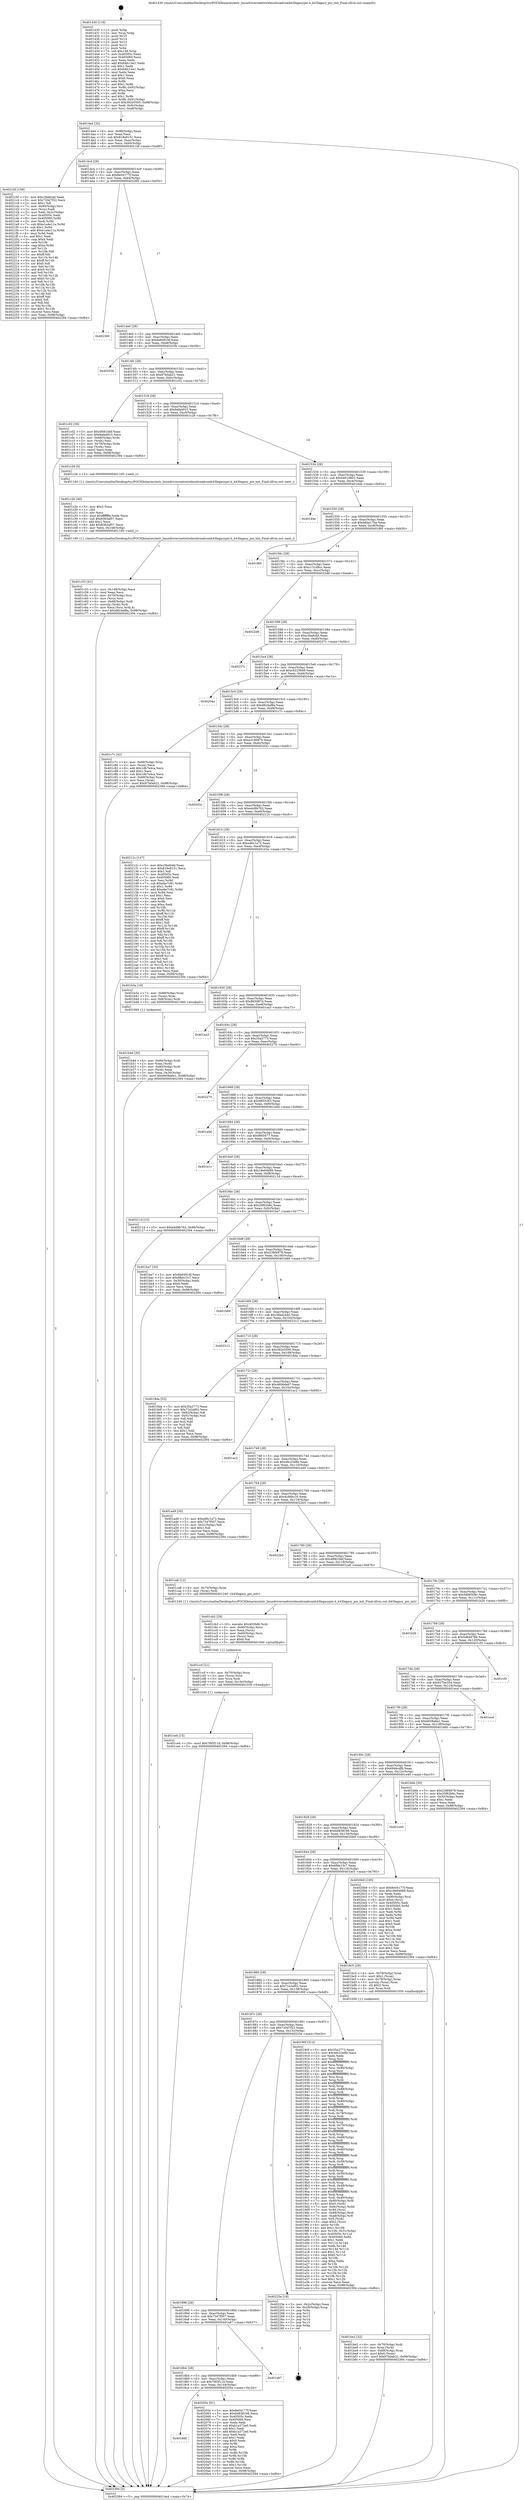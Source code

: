 digraph "0x401430" {
  label = "0x401430 (/mnt/c/Users/mathe/Desktop/tcc/POCII/binaries/extr_linuxdriversnetwirelessbroadcomb43legacypio.h_b43legacy_pio_init_Final-ollvm.out::main(0))"
  labelloc = "t"
  node[shape=record]

  Entry [label="",width=0.3,height=0.3,shape=circle,fillcolor=black,style=filled]
  "0x4014a4" [label="{
     0x4014a4 [32]\l
     | [instrs]\l
     &nbsp;&nbsp;0x4014a4 \<+6\>: mov -0x98(%rbp),%eax\l
     &nbsp;&nbsp;0x4014aa \<+2\>: mov %eax,%ecx\l
     &nbsp;&nbsp;0x4014ac \<+6\>: sub $0x818e9151,%ecx\l
     &nbsp;&nbsp;0x4014b2 \<+6\>: mov %eax,-0xac(%rbp)\l
     &nbsp;&nbsp;0x4014b8 \<+6\>: mov %ecx,-0xb0(%rbp)\l
     &nbsp;&nbsp;0x4014be \<+6\>: je 00000000004021bf \<main+0xd8f\>\l
  }"]
  "0x4021bf" [label="{
     0x4021bf [159]\l
     | [instrs]\l
     &nbsp;&nbsp;0x4021bf \<+5\>: mov $0xc3befcdd,%eax\l
     &nbsp;&nbsp;0x4021c4 \<+5\>: mov $0x720d7f22,%ecx\l
     &nbsp;&nbsp;0x4021c9 \<+2\>: mov $0x1,%dl\l
     &nbsp;&nbsp;0x4021cb \<+7\>: mov -0x90(%rbp),%rsi\l
     &nbsp;&nbsp;0x4021d2 \<+2\>: mov (%rsi),%edi\l
     &nbsp;&nbsp;0x4021d4 \<+3\>: mov %edi,-0x2c(%rbp)\l
     &nbsp;&nbsp;0x4021d7 \<+7\>: mov 0x40505c,%edi\l
     &nbsp;&nbsp;0x4021de \<+8\>: mov 0x405060,%r8d\l
     &nbsp;&nbsp;0x4021e6 \<+3\>: mov %edi,%r9d\l
     &nbsp;&nbsp;0x4021e9 \<+7\>: sub $0xe1a4e11a,%r9d\l
     &nbsp;&nbsp;0x4021f0 \<+4\>: sub $0x1,%r9d\l
     &nbsp;&nbsp;0x4021f4 \<+7\>: add $0xe1a4e11a,%r9d\l
     &nbsp;&nbsp;0x4021fb \<+4\>: imul %r9d,%edi\l
     &nbsp;&nbsp;0x4021ff \<+3\>: and $0x1,%edi\l
     &nbsp;&nbsp;0x402202 \<+3\>: cmp $0x0,%edi\l
     &nbsp;&nbsp;0x402205 \<+4\>: sete %r10b\l
     &nbsp;&nbsp;0x402209 \<+4\>: cmp $0xa,%r8d\l
     &nbsp;&nbsp;0x40220d \<+4\>: setl %r11b\l
     &nbsp;&nbsp;0x402211 \<+3\>: mov %r10b,%bl\l
     &nbsp;&nbsp;0x402214 \<+3\>: xor $0xff,%bl\l
     &nbsp;&nbsp;0x402217 \<+3\>: mov %r11b,%r14b\l
     &nbsp;&nbsp;0x40221a \<+4\>: xor $0xff,%r14b\l
     &nbsp;&nbsp;0x40221e \<+3\>: xor $0x0,%dl\l
     &nbsp;&nbsp;0x402221 \<+3\>: mov %bl,%r15b\l
     &nbsp;&nbsp;0x402224 \<+4\>: and $0x0,%r15b\l
     &nbsp;&nbsp;0x402228 \<+3\>: and %dl,%r10b\l
     &nbsp;&nbsp;0x40222b \<+3\>: mov %r14b,%r12b\l
     &nbsp;&nbsp;0x40222e \<+4\>: and $0x0,%r12b\l
     &nbsp;&nbsp;0x402232 \<+3\>: and %dl,%r11b\l
     &nbsp;&nbsp;0x402235 \<+3\>: or %r10b,%r15b\l
     &nbsp;&nbsp;0x402238 \<+3\>: or %r11b,%r12b\l
     &nbsp;&nbsp;0x40223b \<+3\>: xor %r12b,%r15b\l
     &nbsp;&nbsp;0x40223e \<+3\>: or %r14b,%bl\l
     &nbsp;&nbsp;0x402241 \<+3\>: xor $0xff,%bl\l
     &nbsp;&nbsp;0x402244 \<+3\>: or $0x0,%dl\l
     &nbsp;&nbsp;0x402247 \<+2\>: and %dl,%bl\l
     &nbsp;&nbsp;0x402249 \<+3\>: or %bl,%r15b\l
     &nbsp;&nbsp;0x40224c \<+4\>: test $0x1,%r15b\l
     &nbsp;&nbsp;0x402250 \<+3\>: cmovne %ecx,%eax\l
     &nbsp;&nbsp;0x402253 \<+6\>: mov %eax,-0x98(%rbp)\l
     &nbsp;&nbsp;0x402259 \<+5\>: jmp 0000000000402394 \<main+0xf64\>\l
  }"]
  "0x4014c4" [label="{
     0x4014c4 [28]\l
     | [instrs]\l
     &nbsp;&nbsp;0x4014c4 \<+5\>: jmp 00000000004014c9 \<main+0x99\>\l
     &nbsp;&nbsp;0x4014c9 \<+6\>: mov -0xac(%rbp),%eax\l
     &nbsp;&nbsp;0x4014cf \<+5\>: sub $0x8e04177f,%eax\l
     &nbsp;&nbsp;0x4014d4 \<+6\>: mov %eax,-0xb4(%rbp)\l
     &nbsp;&nbsp;0x4014da \<+6\>: je 0000000000402360 \<main+0xf30\>\l
  }"]
  Exit [label="",width=0.3,height=0.3,shape=circle,fillcolor=black,style=filled,peripheries=2]
  "0x402360" [label="{
     0x402360\l
  }", style=dashed]
  "0x4014e0" [label="{
     0x4014e0 [28]\l
     | [instrs]\l
     &nbsp;&nbsp;0x4014e0 \<+5\>: jmp 00000000004014e5 \<main+0xb5\>\l
     &nbsp;&nbsp;0x4014e5 \<+6\>: mov -0xac(%rbp),%eax\l
     &nbsp;&nbsp;0x4014eb \<+5\>: sub $0x8e84916f,%eax\l
     &nbsp;&nbsp;0x4014f0 \<+6\>: mov %eax,-0xb8(%rbp)\l
     &nbsp;&nbsp;0x4014f6 \<+6\>: je 000000000040203b \<main+0xc0b\>\l
  }"]
  "0x4018d0" [label="{
     0x4018d0\l
  }", style=dashed]
  "0x40203b" [label="{
     0x40203b\l
  }", style=dashed]
  "0x4014fc" [label="{
     0x4014fc [28]\l
     | [instrs]\l
     &nbsp;&nbsp;0x4014fc \<+5\>: jmp 0000000000401501 \<main+0xd1\>\l
     &nbsp;&nbsp;0x401501 \<+6\>: mov -0xac(%rbp),%eax\l
     &nbsp;&nbsp;0x401507 \<+5\>: sub $0x97b0ab21,%eax\l
     &nbsp;&nbsp;0x40150c \<+6\>: mov %eax,-0xbc(%rbp)\l
     &nbsp;&nbsp;0x401512 \<+6\>: je 0000000000401c02 \<main+0x7d2\>\l
  }"]
  "0x40205e" [label="{
     0x40205e [91]\l
     | [instrs]\l
     &nbsp;&nbsp;0x40205e \<+5\>: mov $0x8e04177f,%eax\l
     &nbsp;&nbsp;0x402063 \<+5\>: mov $0x6d838166,%ecx\l
     &nbsp;&nbsp;0x402068 \<+7\>: mov 0x40505c,%edx\l
     &nbsp;&nbsp;0x40206f \<+7\>: mov 0x405060,%esi\l
     &nbsp;&nbsp;0x402076 \<+2\>: mov %edx,%edi\l
     &nbsp;&nbsp;0x402078 \<+6\>: sub $0xb1a372e0,%edi\l
     &nbsp;&nbsp;0x40207e \<+3\>: sub $0x1,%edi\l
     &nbsp;&nbsp;0x402081 \<+6\>: add $0xb1a372e0,%edi\l
     &nbsp;&nbsp;0x402087 \<+3\>: imul %edi,%edx\l
     &nbsp;&nbsp;0x40208a \<+3\>: and $0x1,%edx\l
     &nbsp;&nbsp;0x40208d \<+3\>: cmp $0x0,%edx\l
     &nbsp;&nbsp;0x402090 \<+4\>: sete %r8b\l
     &nbsp;&nbsp;0x402094 \<+3\>: cmp $0xa,%esi\l
     &nbsp;&nbsp;0x402097 \<+4\>: setl %r9b\l
     &nbsp;&nbsp;0x40209b \<+3\>: mov %r8b,%r10b\l
     &nbsp;&nbsp;0x40209e \<+3\>: and %r9b,%r10b\l
     &nbsp;&nbsp;0x4020a1 \<+3\>: xor %r9b,%r8b\l
     &nbsp;&nbsp;0x4020a4 \<+3\>: or %r8b,%r10b\l
     &nbsp;&nbsp;0x4020a7 \<+4\>: test $0x1,%r10b\l
     &nbsp;&nbsp;0x4020ab \<+3\>: cmovne %ecx,%eax\l
     &nbsp;&nbsp;0x4020ae \<+6\>: mov %eax,-0x98(%rbp)\l
     &nbsp;&nbsp;0x4020b4 \<+5\>: jmp 0000000000402394 \<main+0xf64\>\l
  }"]
  "0x401c02" [label="{
     0x401c02 [36]\l
     | [instrs]\l
     &nbsp;&nbsp;0x401c02 \<+5\>: mov $0x4f061bbf,%eax\l
     &nbsp;&nbsp;0x401c07 \<+5\>: mov $0x9afa4915,%ecx\l
     &nbsp;&nbsp;0x401c0c \<+4\>: mov -0x68(%rbp),%rdx\l
     &nbsp;&nbsp;0x401c10 \<+2\>: mov (%rdx),%esi\l
     &nbsp;&nbsp;0x401c12 \<+4\>: mov -0x78(%rbp),%rdx\l
     &nbsp;&nbsp;0x401c16 \<+2\>: cmp (%rdx),%esi\l
     &nbsp;&nbsp;0x401c18 \<+3\>: cmovl %ecx,%eax\l
     &nbsp;&nbsp;0x401c1b \<+6\>: mov %eax,-0x98(%rbp)\l
     &nbsp;&nbsp;0x401c21 \<+5\>: jmp 0000000000402394 \<main+0xf64\>\l
  }"]
  "0x401518" [label="{
     0x401518 [28]\l
     | [instrs]\l
     &nbsp;&nbsp;0x401518 \<+5\>: jmp 000000000040151d \<main+0xed\>\l
     &nbsp;&nbsp;0x40151d \<+6\>: mov -0xac(%rbp),%eax\l
     &nbsp;&nbsp;0x401523 \<+5\>: sub $0x9afa4915,%eax\l
     &nbsp;&nbsp;0x401528 \<+6\>: mov %eax,-0xc0(%rbp)\l
     &nbsp;&nbsp;0x40152e \<+6\>: je 0000000000401c26 \<main+0x7f6\>\l
  }"]
  "0x4018b4" [label="{
     0x4018b4 [28]\l
     | [instrs]\l
     &nbsp;&nbsp;0x4018b4 \<+5\>: jmp 00000000004018b9 \<main+0x489\>\l
     &nbsp;&nbsp;0x4018b9 \<+6\>: mov -0xac(%rbp),%eax\l
     &nbsp;&nbsp;0x4018bf \<+5\>: sub $0x7f45f11d,%eax\l
     &nbsp;&nbsp;0x4018c4 \<+6\>: mov %eax,-0x144(%rbp)\l
     &nbsp;&nbsp;0x4018ca \<+6\>: je 000000000040205e \<main+0xc2e\>\l
  }"]
  "0x401c26" [label="{
     0x401c26 [5]\l
     | [instrs]\l
     &nbsp;&nbsp;0x401c26 \<+5\>: call 0000000000401160 \<next_i\>\l
     | [calls]\l
     &nbsp;&nbsp;0x401160 \{1\} (/mnt/c/Users/mathe/Desktop/tcc/POCII/binaries/extr_linuxdriversnetwirelessbroadcomb43legacypio.h_b43legacy_pio_init_Final-ollvm.out::next_i)\l
  }"]
  "0x401534" [label="{
     0x401534 [28]\l
     | [instrs]\l
     &nbsp;&nbsp;0x401534 \<+5\>: jmp 0000000000401539 \<main+0x109\>\l
     &nbsp;&nbsp;0x401539 \<+6\>: mov -0xac(%rbp),%eax\l
     &nbsp;&nbsp;0x40153f \<+5\>: sub $0xb4619801,%eax\l
     &nbsp;&nbsp;0x401544 \<+6\>: mov %eax,-0xc4(%rbp)\l
     &nbsp;&nbsp;0x40154a \<+6\>: je 0000000000401d4e \<main+0x91e\>\l
  }"]
  "0x401a67" [label="{
     0x401a67\l
  }", style=dashed]
  "0x401d4e" [label="{
     0x401d4e\l
  }", style=dashed]
  "0x401550" [label="{
     0x401550 [28]\l
     | [instrs]\l
     &nbsp;&nbsp;0x401550 \<+5\>: jmp 0000000000401555 \<main+0x125\>\l
     &nbsp;&nbsp;0x401555 \<+6\>: mov -0xac(%rbp),%eax\l
     &nbsp;&nbsp;0x40155b \<+5\>: sub $0xb6da17ba,%eax\l
     &nbsp;&nbsp;0x401560 \<+6\>: mov %eax,-0xc8(%rbp)\l
     &nbsp;&nbsp;0x401566 \<+6\>: je 0000000000401f60 \<main+0xb30\>\l
  }"]
  "0x401898" [label="{
     0x401898 [28]\l
     | [instrs]\l
     &nbsp;&nbsp;0x401898 \<+5\>: jmp 000000000040189d \<main+0x46d\>\l
     &nbsp;&nbsp;0x40189d \<+6\>: mov -0xac(%rbp),%eax\l
     &nbsp;&nbsp;0x4018a3 \<+5\>: sub $0x7347f507,%eax\l
     &nbsp;&nbsp;0x4018a8 \<+6\>: mov %eax,-0x140(%rbp)\l
     &nbsp;&nbsp;0x4018ae \<+6\>: je 0000000000401a67 \<main+0x637\>\l
  }"]
  "0x401f60" [label="{
     0x401f60\l
  }", style=dashed]
  "0x40156c" [label="{
     0x40156c [28]\l
     | [instrs]\l
     &nbsp;&nbsp;0x40156c \<+5\>: jmp 0000000000401571 \<main+0x141\>\l
     &nbsp;&nbsp;0x401571 \<+6\>: mov -0xac(%rbp),%eax\l
     &nbsp;&nbsp;0x401577 \<+5\>: sub $0xc131d8cc,%eax\l
     &nbsp;&nbsp;0x40157c \<+6\>: mov %eax,-0xcc(%rbp)\l
     &nbsp;&nbsp;0x401582 \<+6\>: je 00000000004022d6 \<main+0xea6\>\l
  }"]
  "0x40225e" [label="{
     0x40225e [18]\l
     | [instrs]\l
     &nbsp;&nbsp;0x40225e \<+3\>: mov -0x2c(%rbp),%eax\l
     &nbsp;&nbsp;0x402261 \<+4\>: lea -0x28(%rbp),%rsp\l
     &nbsp;&nbsp;0x402265 \<+1\>: pop %rbx\l
     &nbsp;&nbsp;0x402266 \<+2\>: pop %r12\l
     &nbsp;&nbsp;0x402268 \<+2\>: pop %r13\l
     &nbsp;&nbsp;0x40226a \<+2\>: pop %r14\l
     &nbsp;&nbsp;0x40226c \<+2\>: pop %r15\l
     &nbsp;&nbsp;0x40226e \<+1\>: pop %rbp\l
     &nbsp;&nbsp;0x40226f \<+1\>: ret\l
  }"]
  "0x4022d6" [label="{
     0x4022d6\l
  }", style=dashed]
  "0x401588" [label="{
     0x401588 [28]\l
     | [instrs]\l
     &nbsp;&nbsp;0x401588 \<+5\>: jmp 000000000040158d \<main+0x15d\>\l
     &nbsp;&nbsp;0x40158d \<+6\>: mov -0xac(%rbp),%eax\l
     &nbsp;&nbsp;0x401593 \<+5\>: sub $0xc3befcdd,%eax\l
     &nbsp;&nbsp;0x401598 \<+6\>: mov %eax,-0xd0(%rbp)\l
     &nbsp;&nbsp;0x40159e \<+6\>: je 000000000040237c \<main+0xf4c\>\l
  }"]
  "0x401ce4" [label="{
     0x401ce4 [15]\l
     | [instrs]\l
     &nbsp;&nbsp;0x401ce4 \<+10\>: movl $0x7f45f11d,-0x98(%rbp)\l
     &nbsp;&nbsp;0x401cee \<+5\>: jmp 0000000000402394 \<main+0xf64\>\l
  }"]
  "0x40237c" [label="{
     0x40237c\l
  }", style=dashed]
  "0x4015a4" [label="{
     0x4015a4 [28]\l
     | [instrs]\l
     &nbsp;&nbsp;0x4015a4 \<+5\>: jmp 00000000004015a9 \<main+0x179\>\l
     &nbsp;&nbsp;0x4015a9 \<+6\>: mov -0xac(%rbp),%eax\l
     &nbsp;&nbsp;0x4015af \<+5\>: sub $0xc6225849,%eax\l
     &nbsp;&nbsp;0x4015b4 \<+6\>: mov %eax,-0xd4(%rbp)\l
     &nbsp;&nbsp;0x4015ba \<+6\>: je 000000000040204a \<main+0xc1a\>\l
  }"]
  "0x401ccf" [label="{
     0x401ccf [21]\l
     | [instrs]\l
     &nbsp;&nbsp;0x401ccf \<+4\>: mov -0x70(%rbp),%rcx\l
     &nbsp;&nbsp;0x401cd3 \<+3\>: mov (%rcx),%rcx\l
     &nbsp;&nbsp;0x401cd6 \<+3\>: mov %rcx,%rdi\l
     &nbsp;&nbsp;0x401cd9 \<+6\>: mov %eax,-0x14c(%rbp)\l
     &nbsp;&nbsp;0x401cdf \<+5\>: call 0000000000401030 \<free@plt\>\l
     | [calls]\l
     &nbsp;&nbsp;0x401030 \{1\} (unknown)\l
  }"]
  "0x40204a" [label="{
     0x40204a\l
  }", style=dashed]
  "0x4015c0" [label="{
     0x4015c0 [28]\l
     | [instrs]\l
     &nbsp;&nbsp;0x4015c0 \<+5\>: jmp 00000000004015c5 \<main+0x195\>\l
     &nbsp;&nbsp;0x4015c5 \<+6\>: mov -0xac(%rbp),%eax\l
     &nbsp;&nbsp;0x4015cb \<+5\>: sub $0xd824af8a,%eax\l
     &nbsp;&nbsp;0x4015d0 \<+6\>: mov %eax,-0xd8(%rbp)\l
     &nbsp;&nbsp;0x4015d6 \<+6\>: je 0000000000401c7c \<main+0x84c\>\l
  }"]
  "0x401cb2" [label="{
     0x401cb2 [29]\l
     | [instrs]\l
     &nbsp;&nbsp;0x401cb2 \<+10\>: movabs $0x4030d6,%rdi\l
     &nbsp;&nbsp;0x401cbc \<+4\>: mov -0x60(%rbp),%rcx\l
     &nbsp;&nbsp;0x401cc0 \<+2\>: mov %eax,(%rcx)\l
     &nbsp;&nbsp;0x401cc2 \<+4\>: mov -0x60(%rbp),%rcx\l
     &nbsp;&nbsp;0x401cc6 \<+2\>: mov (%rcx),%esi\l
     &nbsp;&nbsp;0x401cc8 \<+2\>: mov $0x0,%al\l
     &nbsp;&nbsp;0x401cca \<+5\>: call 0000000000401040 \<printf@plt\>\l
     | [calls]\l
     &nbsp;&nbsp;0x401040 \{1\} (unknown)\l
  }"]
  "0x401c7c" [label="{
     0x401c7c [42]\l
     | [instrs]\l
     &nbsp;&nbsp;0x401c7c \<+4\>: mov -0x68(%rbp),%rax\l
     &nbsp;&nbsp;0x401c80 \<+2\>: mov (%rax),%ecx\l
     &nbsp;&nbsp;0x401c82 \<+6\>: add $0x1db7e4ca,%ecx\l
     &nbsp;&nbsp;0x401c88 \<+3\>: add $0x1,%ecx\l
     &nbsp;&nbsp;0x401c8b \<+6\>: sub $0x1db7e4ca,%ecx\l
     &nbsp;&nbsp;0x401c91 \<+4\>: mov -0x68(%rbp),%rax\l
     &nbsp;&nbsp;0x401c95 \<+2\>: mov %ecx,(%rax)\l
     &nbsp;&nbsp;0x401c97 \<+10\>: movl $0x97b0ab21,-0x98(%rbp)\l
     &nbsp;&nbsp;0x401ca1 \<+5\>: jmp 0000000000402394 \<main+0xf64\>\l
  }"]
  "0x4015dc" [label="{
     0x4015dc [28]\l
     | [instrs]\l
     &nbsp;&nbsp;0x4015dc \<+5\>: jmp 00000000004015e1 \<main+0x1b1\>\l
     &nbsp;&nbsp;0x4015e1 \<+6\>: mov -0xac(%rbp),%eax\l
     &nbsp;&nbsp;0x4015e7 \<+5\>: sub $0xe3180976,%eax\l
     &nbsp;&nbsp;0x4015ec \<+6\>: mov %eax,-0xdc(%rbp)\l
     &nbsp;&nbsp;0x4015f2 \<+6\>: je 000000000040202c \<main+0xbfc\>\l
  }"]
  "0x401c53" [label="{
     0x401c53 [41]\l
     | [instrs]\l
     &nbsp;&nbsp;0x401c53 \<+6\>: mov -0x148(%rbp),%ecx\l
     &nbsp;&nbsp;0x401c59 \<+3\>: imul %eax,%ecx\l
     &nbsp;&nbsp;0x401c5c \<+4\>: mov -0x70(%rbp),%rsi\l
     &nbsp;&nbsp;0x401c60 \<+3\>: mov (%rsi),%rsi\l
     &nbsp;&nbsp;0x401c63 \<+4\>: mov -0x68(%rbp),%rdi\l
     &nbsp;&nbsp;0x401c67 \<+3\>: movslq (%rdi),%rdi\l
     &nbsp;&nbsp;0x401c6a \<+3\>: mov %ecx,(%rsi,%rdi,4)\l
     &nbsp;&nbsp;0x401c6d \<+10\>: movl $0xd824af8a,-0x98(%rbp)\l
     &nbsp;&nbsp;0x401c77 \<+5\>: jmp 0000000000402394 \<main+0xf64\>\l
  }"]
  "0x40202c" [label="{
     0x40202c\l
  }", style=dashed]
  "0x4015f8" [label="{
     0x4015f8 [28]\l
     | [instrs]\l
     &nbsp;&nbsp;0x4015f8 \<+5\>: jmp 00000000004015fd \<main+0x1cd\>\l
     &nbsp;&nbsp;0x4015fd \<+6\>: mov -0xac(%rbp),%eax\l
     &nbsp;&nbsp;0x401603 \<+5\>: sub $0xe4d9b762,%eax\l
     &nbsp;&nbsp;0x401608 \<+6\>: mov %eax,-0xe0(%rbp)\l
     &nbsp;&nbsp;0x40160e \<+6\>: je 000000000040212c \<main+0xcfc\>\l
  }"]
  "0x401c2b" [label="{
     0x401c2b [40]\l
     | [instrs]\l
     &nbsp;&nbsp;0x401c2b \<+5\>: mov $0x2,%ecx\l
     &nbsp;&nbsp;0x401c30 \<+1\>: cltd\l
     &nbsp;&nbsp;0x401c31 \<+2\>: idiv %ecx\l
     &nbsp;&nbsp;0x401c33 \<+6\>: imul $0xfffffffe,%edx,%ecx\l
     &nbsp;&nbsp;0x401c39 \<+6\>: sub $0x8363af57,%ecx\l
     &nbsp;&nbsp;0x401c3f \<+3\>: add $0x1,%ecx\l
     &nbsp;&nbsp;0x401c42 \<+6\>: add $0x8363af57,%ecx\l
     &nbsp;&nbsp;0x401c48 \<+6\>: mov %ecx,-0x148(%rbp)\l
     &nbsp;&nbsp;0x401c4e \<+5\>: call 0000000000401160 \<next_i\>\l
     | [calls]\l
     &nbsp;&nbsp;0x401160 \{1\} (/mnt/c/Users/mathe/Desktop/tcc/POCII/binaries/extr_linuxdriversnetwirelessbroadcomb43legacypio.h_b43legacy_pio_init_Final-ollvm.out::next_i)\l
  }"]
  "0x40212c" [label="{
     0x40212c [147]\l
     | [instrs]\l
     &nbsp;&nbsp;0x40212c \<+5\>: mov $0xc3befcdd,%eax\l
     &nbsp;&nbsp;0x402131 \<+5\>: mov $0x818e9151,%ecx\l
     &nbsp;&nbsp;0x402136 \<+2\>: mov $0x1,%dl\l
     &nbsp;&nbsp;0x402138 \<+7\>: mov 0x40505c,%esi\l
     &nbsp;&nbsp;0x40213f \<+7\>: mov 0x405060,%edi\l
     &nbsp;&nbsp;0x402146 \<+3\>: mov %esi,%r8d\l
     &nbsp;&nbsp;0x402149 \<+7\>: sub $0xebe7c81,%r8d\l
     &nbsp;&nbsp;0x402150 \<+4\>: sub $0x1,%r8d\l
     &nbsp;&nbsp;0x402154 \<+7\>: add $0xebe7c81,%r8d\l
     &nbsp;&nbsp;0x40215b \<+4\>: imul %r8d,%esi\l
     &nbsp;&nbsp;0x40215f \<+3\>: and $0x1,%esi\l
     &nbsp;&nbsp;0x402162 \<+3\>: cmp $0x0,%esi\l
     &nbsp;&nbsp;0x402165 \<+4\>: sete %r9b\l
     &nbsp;&nbsp;0x402169 \<+3\>: cmp $0xa,%edi\l
     &nbsp;&nbsp;0x40216c \<+4\>: setl %r10b\l
     &nbsp;&nbsp;0x402170 \<+3\>: mov %r9b,%r11b\l
     &nbsp;&nbsp;0x402173 \<+4\>: xor $0xff,%r11b\l
     &nbsp;&nbsp;0x402177 \<+3\>: mov %r10b,%bl\l
     &nbsp;&nbsp;0x40217a \<+3\>: xor $0xff,%bl\l
     &nbsp;&nbsp;0x40217d \<+3\>: xor $0x1,%dl\l
     &nbsp;&nbsp;0x402180 \<+3\>: mov %r11b,%r14b\l
     &nbsp;&nbsp;0x402183 \<+4\>: and $0xff,%r14b\l
     &nbsp;&nbsp;0x402187 \<+3\>: and %dl,%r9b\l
     &nbsp;&nbsp;0x40218a \<+3\>: mov %bl,%r15b\l
     &nbsp;&nbsp;0x40218d \<+4\>: and $0xff,%r15b\l
     &nbsp;&nbsp;0x402191 \<+3\>: and %dl,%r10b\l
     &nbsp;&nbsp;0x402194 \<+3\>: or %r9b,%r14b\l
     &nbsp;&nbsp;0x402197 \<+3\>: or %r10b,%r15b\l
     &nbsp;&nbsp;0x40219a \<+3\>: xor %r15b,%r14b\l
     &nbsp;&nbsp;0x40219d \<+3\>: or %bl,%r11b\l
     &nbsp;&nbsp;0x4021a0 \<+4\>: xor $0xff,%r11b\l
     &nbsp;&nbsp;0x4021a4 \<+3\>: or $0x1,%dl\l
     &nbsp;&nbsp;0x4021a7 \<+3\>: and %dl,%r11b\l
     &nbsp;&nbsp;0x4021aa \<+3\>: or %r11b,%r14b\l
     &nbsp;&nbsp;0x4021ad \<+4\>: test $0x1,%r14b\l
     &nbsp;&nbsp;0x4021b1 \<+3\>: cmovne %ecx,%eax\l
     &nbsp;&nbsp;0x4021b4 \<+6\>: mov %eax,-0x98(%rbp)\l
     &nbsp;&nbsp;0x4021ba \<+5\>: jmp 0000000000402394 \<main+0xf64\>\l
  }"]
  "0x401614" [label="{
     0x401614 [28]\l
     | [instrs]\l
     &nbsp;&nbsp;0x401614 \<+5\>: jmp 0000000000401619 \<main+0x1e9\>\l
     &nbsp;&nbsp;0x401619 \<+6\>: mov -0xac(%rbp),%eax\l
     &nbsp;&nbsp;0x40161f \<+5\>: sub $0xed6c1a72,%eax\l
     &nbsp;&nbsp;0x401624 \<+6\>: mov %eax,-0xe4(%rbp)\l
     &nbsp;&nbsp;0x40162a \<+6\>: je 0000000000401b3a \<main+0x70a\>\l
  }"]
  "0x401be2" [label="{
     0x401be2 [32]\l
     | [instrs]\l
     &nbsp;&nbsp;0x401be2 \<+4\>: mov -0x70(%rbp),%rdi\l
     &nbsp;&nbsp;0x401be6 \<+3\>: mov %rax,(%rdi)\l
     &nbsp;&nbsp;0x401be9 \<+4\>: mov -0x68(%rbp),%rax\l
     &nbsp;&nbsp;0x401bed \<+6\>: movl $0x0,(%rax)\l
     &nbsp;&nbsp;0x401bf3 \<+10\>: movl $0x97b0ab21,-0x98(%rbp)\l
     &nbsp;&nbsp;0x401bfd \<+5\>: jmp 0000000000402394 \<main+0xf64\>\l
  }"]
  "0x401b3a" [label="{
     0x401b3a [19]\l
     | [instrs]\l
     &nbsp;&nbsp;0x401b3a \<+7\>: mov -0x88(%rbp),%rax\l
     &nbsp;&nbsp;0x401b41 \<+3\>: mov (%rax),%rax\l
     &nbsp;&nbsp;0x401b44 \<+4\>: mov 0x8(%rax),%rdi\l
     &nbsp;&nbsp;0x401b48 \<+5\>: call 0000000000401060 \<atoi@plt\>\l
     | [calls]\l
     &nbsp;&nbsp;0x401060 \{1\} (unknown)\l
  }"]
  "0x401630" [label="{
     0x401630 [28]\l
     | [instrs]\l
     &nbsp;&nbsp;0x401630 \<+5\>: jmp 0000000000401635 \<main+0x205\>\l
     &nbsp;&nbsp;0x401635 \<+6\>: mov -0xac(%rbp),%eax\l
     &nbsp;&nbsp;0x40163b \<+5\>: sub $0xff45987d,%eax\l
     &nbsp;&nbsp;0x401640 \<+6\>: mov %eax,-0xe8(%rbp)\l
     &nbsp;&nbsp;0x401646 \<+6\>: je 0000000000401ea3 \<main+0xa73\>\l
  }"]
  "0x401b4d" [label="{
     0x401b4d [30]\l
     | [instrs]\l
     &nbsp;&nbsp;0x401b4d \<+4\>: mov -0x80(%rbp),%rdi\l
     &nbsp;&nbsp;0x401b51 \<+2\>: mov %eax,(%rdi)\l
     &nbsp;&nbsp;0x401b53 \<+4\>: mov -0x80(%rbp),%rdi\l
     &nbsp;&nbsp;0x401b57 \<+2\>: mov (%rdi),%eax\l
     &nbsp;&nbsp;0x401b59 \<+3\>: mov %eax,-0x30(%rbp)\l
     &nbsp;&nbsp;0x401b5c \<+10\>: movl $0x6658a6e1,-0x98(%rbp)\l
     &nbsp;&nbsp;0x401b66 \<+5\>: jmp 0000000000402394 \<main+0xf64\>\l
  }"]
  "0x401ea3" [label="{
     0x401ea3\l
  }", style=dashed]
  "0x40164c" [label="{
     0x40164c [28]\l
     | [instrs]\l
     &nbsp;&nbsp;0x40164c \<+5\>: jmp 0000000000401651 \<main+0x221\>\l
     &nbsp;&nbsp;0x401651 \<+6\>: mov -0xac(%rbp),%eax\l
     &nbsp;&nbsp;0x401657 \<+5\>: sub $0x35a2773,%eax\l
     &nbsp;&nbsp;0x40165c \<+6\>: mov %eax,-0xec(%rbp)\l
     &nbsp;&nbsp;0x401662 \<+6\>: je 0000000000402270 \<main+0xe40\>\l
  }"]
  "0x40187c" [label="{
     0x40187c [28]\l
     | [instrs]\l
     &nbsp;&nbsp;0x40187c \<+5\>: jmp 0000000000401881 \<main+0x451\>\l
     &nbsp;&nbsp;0x401881 \<+6\>: mov -0xac(%rbp),%eax\l
     &nbsp;&nbsp;0x401887 \<+5\>: sub $0x720d7f22,%eax\l
     &nbsp;&nbsp;0x40188c \<+6\>: mov %eax,-0x13c(%rbp)\l
     &nbsp;&nbsp;0x401892 \<+6\>: je 000000000040225e \<main+0xe2e\>\l
  }"]
  "0x402270" [label="{
     0x402270\l
  }", style=dashed]
  "0x401668" [label="{
     0x401668 [28]\l
     | [instrs]\l
     &nbsp;&nbsp;0x401668 \<+5\>: jmp 000000000040166d \<main+0x23d\>\l
     &nbsp;&nbsp;0x40166d \<+6\>: mov -0xac(%rbp),%eax\l
     &nbsp;&nbsp;0x401673 \<+5\>: sub $0x4855263,%eax\l
     &nbsp;&nbsp;0x401678 \<+6\>: mov %eax,-0xf0(%rbp)\l
     &nbsp;&nbsp;0x40167e \<+6\>: je 0000000000401e0d \<main+0x9dd\>\l
  }"]
  "0x40190f" [label="{
     0x40190f [314]\l
     | [instrs]\l
     &nbsp;&nbsp;0x40190f \<+5\>: mov $0x35a2773,%eax\l
     &nbsp;&nbsp;0x401914 \<+5\>: mov $0x46c23e8b,%ecx\l
     &nbsp;&nbsp;0x401919 \<+2\>: xor %edx,%edx\l
     &nbsp;&nbsp;0x40191b \<+3\>: mov %rsp,%rsi\l
     &nbsp;&nbsp;0x40191e \<+4\>: add $0xfffffffffffffff0,%rsi\l
     &nbsp;&nbsp;0x401922 \<+3\>: mov %rsi,%rsp\l
     &nbsp;&nbsp;0x401925 \<+7\>: mov %rsi,-0x90(%rbp)\l
     &nbsp;&nbsp;0x40192c \<+3\>: mov %rsp,%rsi\l
     &nbsp;&nbsp;0x40192f \<+4\>: add $0xfffffffffffffff0,%rsi\l
     &nbsp;&nbsp;0x401933 \<+3\>: mov %rsi,%rsp\l
     &nbsp;&nbsp;0x401936 \<+3\>: mov %rsp,%rdi\l
     &nbsp;&nbsp;0x401939 \<+4\>: add $0xfffffffffffffff0,%rdi\l
     &nbsp;&nbsp;0x40193d \<+3\>: mov %rdi,%rsp\l
     &nbsp;&nbsp;0x401940 \<+7\>: mov %rdi,-0x88(%rbp)\l
     &nbsp;&nbsp;0x401947 \<+3\>: mov %rsp,%rdi\l
     &nbsp;&nbsp;0x40194a \<+4\>: add $0xfffffffffffffff0,%rdi\l
     &nbsp;&nbsp;0x40194e \<+3\>: mov %rdi,%rsp\l
     &nbsp;&nbsp;0x401951 \<+4\>: mov %rdi,-0x80(%rbp)\l
     &nbsp;&nbsp;0x401955 \<+3\>: mov %rsp,%rdi\l
     &nbsp;&nbsp;0x401958 \<+4\>: add $0xfffffffffffffff0,%rdi\l
     &nbsp;&nbsp;0x40195c \<+3\>: mov %rdi,%rsp\l
     &nbsp;&nbsp;0x40195f \<+4\>: mov %rdi,-0x78(%rbp)\l
     &nbsp;&nbsp;0x401963 \<+3\>: mov %rsp,%rdi\l
     &nbsp;&nbsp;0x401966 \<+4\>: add $0xfffffffffffffff0,%rdi\l
     &nbsp;&nbsp;0x40196a \<+3\>: mov %rdi,%rsp\l
     &nbsp;&nbsp;0x40196d \<+4\>: mov %rdi,-0x70(%rbp)\l
     &nbsp;&nbsp;0x401971 \<+3\>: mov %rsp,%rdi\l
     &nbsp;&nbsp;0x401974 \<+4\>: add $0xfffffffffffffff0,%rdi\l
     &nbsp;&nbsp;0x401978 \<+3\>: mov %rdi,%rsp\l
     &nbsp;&nbsp;0x40197b \<+4\>: mov %rdi,-0x68(%rbp)\l
     &nbsp;&nbsp;0x40197f \<+3\>: mov %rsp,%rdi\l
     &nbsp;&nbsp;0x401982 \<+4\>: add $0xfffffffffffffff0,%rdi\l
     &nbsp;&nbsp;0x401986 \<+3\>: mov %rdi,%rsp\l
     &nbsp;&nbsp;0x401989 \<+4\>: mov %rdi,-0x60(%rbp)\l
     &nbsp;&nbsp;0x40198d \<+3\>: mov %rsp,%rdi\l
     &nbsp;&nbsp;0x401990 \<+4\>: add $0xfffffffffffffff0,%rdi\l
     &nbsp;&nbsp;0x401994 \<+3\>: mov %rdi,%rsp\l
     &nbsp;&nbsp;0x401997 \<+4\>: mov %rdi,-0x58(%rbp)\l
     &nbsp;&nbsp;0x40199b \<+3\>: mov %rsp,%rdi\l
     &nbsp;&nbsp;0x40199e \<+4\>: add $0xfffffffffffffff0,%rdi\l
     &nbsp;&nbsp;0x4019a2 \<+3\>: mov %rdi,%rsp\l
     &nbsp;&nbsp;0x4019a5 \<+4\>: mov %rdi,-0x50(%rbp)\l
     &nbsp;&nbsp;0x4019a9 \<+3\>: mov %rsp,%rdi\l
     &nbsp;&nbsp;0x4019ac \<+4\>: add $0xfffffffffffffff0,%rdi\l
     &nbsp;&nbsp;0x4019b0 \<+3\>: mov %rdi,%rsp\l
     &nbsp;&nbsp;0x4019b3 \<+4\>: mov %rdi,-0x48(%rbp)\l
     &nbsp;&nbsp;0x4019b7 \<+3\>: mov %rsp,%rdi\l
     &nbsp;&nbsp;0x4019ba \<+4\>: add $0xfffffffffffffff0,%rdi\l
     &nbsp;&nbsp;0x4019be \<+3\>: mov %rdi,%rsp\l
     &nbsp;&nbsp;0x4019c1 \<+4\>: mov %rdi,-0x40(%rbp)\l
     &nbsp;&nbsp;0x4019c5 \<+7\>: mov -0x90(%rbp),%rdi\l
     &nbsp;&nbsp;0x4019cc \<+6\>: movl $0x0,(%rdi)\l
     &nbsp;&nbsp;0x4019d2 \<+7\>: mov -0x9c(%rbp),%r8d\l
     &nbsp;&nbsp;0x4019d9 \<+3\>: mov %r8d,(%rsi)\l
     &nbsp;&nbsp;0x4019dc \<+7\>: mov -0x88(%rbp),%rdi\l
     &nbsp;&nbsp;0x4019e3 \<+7\>: mov -0xa8(%rbp),%r9\l
     &nbsp;&nbsp;0x4019ea \<+3\>: mov %r9,(%rdi)\l
     &nbsp;&nbsp;0x4019ed \<+3\>: cmpl $0x2,(%rsi)\l
     &nbsp;&nbsp;0x4019f0 \<+4\>: setne %r10b\l
     &nbsp;&nbsp;0x4019f4 \<+4\>: and $0x1,%r10b\l
     &nbsp;&nbsp;0x4019f8 \<+4\>: mov %r10b,-0x31(%rbp)\l
     &nbsp;&nbsp;0x4019fc \<+8\>: mov 0x40505c,%r11d\l
     &nbsp;&nbsp;0x401a04 \<+7\>: mov 0x405060,%ebx\l
     &nbsp;&nbsp;0x401a0b \<+3\>: sub $0x1,%edx\l
     &nbsp;&nbsp;0x401a0e \<+3\>: mov %r11d,%r14d\l
     &nbsp;&nbsp;0x401a11 \<+3\>: add %edx,%r14d\l
     &nbsp;&nbsp;0x401a14 \<+4\>: imul %r14d,%r11d\l
     &nbsp;&nbsp;0x401a18 \<+4\>: and $0x1,%r11d\l
     &nbsp;&nbsp;0x401a1c \<+4\>: cmp $0x0,%r11d\l
     &nbsp;&nbsp;0x401a20 \<+4\>: sete %r10b\l
     &nbsp;&nbsp;0x401a24 \<+3\>: cmp $0xa,%ebx\l
     &nbsp;&nbsp;0x401a27 \<+4\>: setl %r15b\l
     &nbsp;&nbsp;0x401a2b \<+3\>: mov %r10b,%r12b\l
     &nbsp;&nbsp;0x401a2e \<+3\>: and %r15b,%r12b\l
     &nbsp;&nbsp;0x401a31 \<+3\>: xor %r15b,%r10b\l
     &nbsp;&nbsp;0x401a34 \<+3\>: or %r10b,%r12b\l
     &nbsp;&nbsp;0x401a37 \<+4\>: test $0x1,%r12b\l
     &nbsp;&nbsp;0x401a3b \<+3\>: cmovne %ecx,%eax\l
     &nbsp;&nbsp;0x401a3e \<+6\>: mov %eax,-0x98(%rbp)\l
     &nbsp;&nbsp;0x401a44 \<+5\>: jmp 0000000000402394 \<main+0xf64\>\l
  }"]
  "0x401e0d" [label="{
     0x401e0d\l
  }", style=dashed]
  "0x401684" [label="{
     0x401684 [28]\l
     | [instrs]\l
     &nbsp;&nbsp;0x401684 \<+5\>: jmp 0000000000401689 \<main+0x259\>\l
     &nbsp;&nbsp;0x401689 \<+6\>: mov -0xac(%rbp),%eax\l
     &nbsp;&nbsp;0x40168f \<+5\>: sub $0xf665477,%eax\l
     &nbsp;&nbsp;0x401694 \<+6\>: mov %eax,-0xf4(%rbp)\l
     &nbsp;&nbsp;0x40169a \<+6\>: je 0000000000401e1c \<main+0x9ec\>\l
  }"]
  "0x401860" [label="{
     0x401860 [28]\l
     | [instrs]\l
     &nbsp;&nbsp;0x401860 \<+5\>: jmp 0000000000401865 \<main+0x435\>\l
     &nbsp;&nbsp;0x401865 \<+6\>: mov -0xac(%rbp),%eax\l
     &nbsp;&nbsp;0x40186b \<+5\>: sub $0x71e2af02,%eax\l
     &nbsp;&nbsp;0x401870 \<+6\>: mov %eax,-0x138(%rbp)\l
     &nbsp;&nbsp;0x401876 \<+6\>: je 000000000040190f \<main+0x4df\>\l
  }"]
  "0x401e1c" [label="{
     0x401e1c\l
  }", style=dashed]
  "0x4016a0" [label="{
     0x4016a0 [28]\l
     | [instrs]\l
     &nbsp;&nbsp;0x4016a0 \<+5\>: jmp 00000000004016a5 \<main+0x275\>\l
     &nbsp;&nbsp;0x4016a5 \<+6\>: mov -0xac(%rbp),%eax\l
     &nbsp;&nbsp;0x4016ab \<+5\>: sub $0x18e94689,%eax\l
     &nbsp;&nbsp;0x4016b0 \<+6\>: mov %eax,-0xf8(%rbp)\l
     &nbsp;&nbsp;0x4016b6 \<+6\>: je 000000000040211d \<main+0xced\>\l
  }"]
  "0x401bc5" [label="{
     0x401bc5 [29]\l
     | [instrs]\l
     &nbsp;&nbsp;0x401bc5 \<+4\>: mov -0x78(%rbp),%rax\l
     &nbsp;&nbsp;0x401bc9 \<+6\>: movl $0x1,(%rax)\l
     &nbsp;&nbsp;0x401bcf \<+4\>: mov -0x78(%rbp),%rax\l
     &nbsp;&nbsp;0x401bd3 \<+3\>: movslq (%rax),%rax\l
     &nbsp;&nbsp;0x401bd6 \<+4\>: shl $0x2,%rax\l
     &nbsp;&nbsp;0x401bda \<+3\>: mov %rax,%rdi\l
     &nbsp;&nbsp;0x401bdd \<+5\>: call 0000000000401050 \<malloc@plt\>\l
     | [calls]\l
     &nbsp;&nbsp;0x401050 \{1\} (unknown)\l
  }"]
  "0x40211d" [label="{
     0x40211d [15]\l
     | [instrs]\l
     &nbsp;&nbsp;0x40211d \<+10\>: movl $0xe4d9b762,-0x98(%rbp)\l
     &nbsp;&nbsp;0x402127 \<+5\>: jmp 0000000000402394 \<main+0xf64\>\l
  }"]
  "0x4016bc" [label="{
     0x4016bc [28]\l
     | [instrs]\l
     &nbsp;&nbsp;0x4016bc \<+5\>: jmp 00000000004016c1 \<main+0x291\>\l
     &nbsp;&nbsp;0x4016c1 \<+6\>: mov -0xac(%rbp),%eax\l
     &nbsp;&nbsp;0x4016c7 \<+5\>: sub $0x20f62b8c,%eax\l
     &nbsp;&nbsp;0x4016cc \<+6\>: mov %eax,-0xfc(%rbp)\l
     &nbsp;&nbsp;0x4016d2 \<+6\>: je 0000000000401ba7 \<main+0x777\>\l
  }"]
  "0x401844" [label="{
     0x401844 [28]\l
     | [instrs]\l
     &nbsp;&nbsp;0x401844 \<+5\>: jmp 0000000000401849 \<main+0x419\>\l
     &nbsp;&nbsp;0x401849 \<+6\>: mov -0xac(%rbp),%eax\l
     &nbsp;&nbsp;0x40184f \<+5\>: sub $0x6fbb15c7,%eax\l
     &nbsp;&nbsp;0x401854 \<+6\>: mov %eax,-0x134(%rbp)\l
     &nbsp;&nbsp;0x40185a \<+6\>: je 0000000000401bc5 \<main+0x795\>\l
  }"]
  "0x401ba7" [label="{
     0x401ba7 [30]\l
     | [instrs]\l
     &nbsp;&nbsp;0x401ba7 \<+5\>: mov $0x8e84916f,%eax\l
     &nbsp;&nbsp;0x401bac \<+5\>: mov $0x6fbb15c7,%ecx\l
     &nbsp;&nbsp;0x401bb1 \<+3\>: mov -0x30(%rbp),%edx\l
     &nbsp;&nbsp;0x401bb4 \<+3\>: cmp $0x0,%edx\l
     &nbsp;&nbsp;0x401bb7 \<+3\>: cmove %ecx,%eax\l
     &nbsp;&nbsp;0x401bba \<+6\>: mov %eax,-0x98(%rbp)\l
     &nbsp;&nbsp;0x401bc0 \<+5\>: jmp 0000000000402394 \<main+0xf64\>\l
  }"]
  "0x4016d8" [label="{
     0x4016d8 [28]\l
     | [instrs]\l
     &nbsp;&nbsp;0x4016d8 \<+5\>: jmp 00000000004016dd \<main+0x2ad\>\l
     &nbsp;&nbsp;0x4016dd \<+6\>: mov -0xac(%rbp),%eax\l
     &nbsp;&nbsp;0x4016e3 \<+5\>: sub $0x238f4978,%eax\l
     &nbsp;&nbsp;0x4016e8 \<+6\>: mov %eax,-0x100(%rbp)\l
     &nbsp;&nbsp;0x4016ee \<+6\>: je 0000000000401b89 \<main+0x759\>\l
  }"]
  "0x4020b9" [label="{
     0x4020b9 [100]\l
     | [instrs]\l
     &nbsp;&nbsp;0x4020b9 \<+5\>: mov $0x8e04177f,%eax\l
     &nbsp;&nbsp;0x4020be \<+5\>: mov $0x18e94689,%ecx\l
     &nbsp;&nbsp;0x4020c3 \<+2\>: xor %edx,%edx\l
     &nbsp;&nbsp;0x4020c5 \<+7\>: mov -0x90(%rbp),%rsi\l
     &nbsp;&nbsp;0x4020cc \<+6\>: movl $0x0,(%rsi)\l
     &nbsp;&nbsp;0x4020d2 \<+7\>: mov 0x40505c,%edi\l
     &nbsp;&nbsp;0x4020d9 \<+8\>: mov 0x405060,%r8d\l
     &nbsp;&nbsp;0x4020e1 \<+3\>: sub $0x1,%edx\l
     &nbsp;&nbsp;0x4020e4 \<+3\>: mov %edi,%r9d\l
     &nbsp;&nbsp;0x4020e7 \<+3\>: add %edx,%r9d\l
     &nbsp;&nbsp;0x4020ea \<+4\>: imul %r9d,%edi\l
     &nbsp;&nbsp;0x4020ee \<+3\>: and $0x1,%edi\l
     &nbsp;&nbsp;0x4020f1 \<+3\>: cmp $0x0,%edi\l
     &nbsp;&nbsp;0x4020f4 \<+4\>: sete %r10b\l
     &nbsp;&nbsp;0x4020f8 \<+4\>: cmp $0xa,%r8d\l
     &nbsp;&nbsp;0x4020fc \<+4\>: setl %r11b\l
     &nbsp;&nbsp;0x402100 \<+3\>: mov %r10b,%bl\l
     &nbsp;&nbsp;0x402103 \<+3\>: and %r11b,%bl\l
     &nbsp;&nbsp;0x402106 \<+3\>: xor %r11b,%r10b\l
     &nbsp;&nbsp;0x402109 \<+3\>: or %r10b,%bl\l
     &nbsp;&nbsp;0x40210c \<+3\>: test $0x1,%bl\l
     &nbsp;&nbsp;0x40210f \<+3\>: cmovne %ecx,%eax\l
     &nbsp;&nbsp;0x402112 \<+6\>: mov %eax,-0x98(%rbp)\l
     &nbsp;&nbsp;0x402118 \<+5\>: jmp 0000000000402394 \<main+0xf64\>\l
  }"]
  "0x401b89" [label="{
     0x401b89\l
  }", style=dashed]
  "0x4016f4" [label="{
     0x4016f4 [28]\l
     | [instrs]\l
     &nbsp;&nbsp;0x4016f4 \<+5\>: jmp 00000000004016f9 \<main+0x2c9\>\l
     &nbsp;&nbsp;0x4016f9 \<+6\>: mov -0xac(%rbp),%eax\l
     &nbsp;&nbsp;0x4016ff \<+5\>: sub $0x38aa2440,%eax\l
     &nbsp;&nbsp;0x401704 \<+6\>: mov %eax,-0x104(%rbp)\l
     &nbsp;&nbsp;0x40170a \<+6\>: je 0000000000402313 \<main+0xee3\>\l
  }"]
  "0x401828" [label="{
     0x401828 [28]\l
     | [instrs]\l
     &nbsp;&nbsp;0x401828 \<+5\>: jmp 000000000040182d \<main+0x3fd\>\l
     &nbsp;&nbsp;0x40182d \<+6\>: mov -0xac(%rbp),%eax\l
     &nbsp;&nbsp;0x401833 \<+5\>: sub $0x6d838166,%eax\l
     &nbsp;&nbsp;0x401838 \<+6\>: mov %eax,-0x130(%rbp)\l
     &nbsp;&nbsp;0x40183e \<+6\>: je 00000000004020b9 \<main+0xc89\>\l
  }"]
  "0x402313" [label="{
     0x402313\l
  }", style=dashed]
  "0x401710" [label="{
     0x401710 [28]\l
     | [instrs]\l
     &nbsp;&nbsp;0x401710 \<+5\>: jmp 0000000000401715 \<main+0x2e5\>\l
     &nbsp;&nbsp;0x401715 \<+6\>: mov -0xac(%rbp),%eax\l
     &nbsp;&nbsp;0x40171b \<+5\>: sub $0x392e5595,%eax\l
     &nbsp;&nbsp;0x401720 \<+6\>: mov %eax,-0x108(%rbp)\l
     &nbsp;&nbsp;0x401726 \<+6\>: je 00000000004018da \<main+0x4aa\>\l
  }"]
  "0x401e40" [label="{
     0x401e40\l
  }", style=dashed]
  "0x4018da" [label="{
     0x4018da [53]\l
     | [instrs]\l
     &nbsp;&nbsp;0x4018da \<+5\>: mov $0x35a2773,%eax\l
     &nbsp;&nbsp;0x4018df \<+5\>: mov $0x71e2af02,%ecx\l
     &nbsp;&nbsp;0x4018e4 \<+6\>: mov -0x92(%rbp),%dl\l
     &nbsp;&nbsp;0x4018ea \<+7\>: mov -0x91(%rbp),%sil\l
     &nbsp;&nbsp;0x4018f1 \<+3\>: mov %dl,%dil\l
     &nbsp;&nbsp;0x4018f4 \<+3\>: and %sil,%dil\l
     &nbsp;&nbsp;0x4018f7 \<+3\>: xor %sil,%dl\l
     &nbsp;&nbsp;0x4018fa \<+3\>: or %dl,%dil\l
     &nbsp;&nbsp;0x4018fd \<+4\>: test $0x1,%dil\l
     &nbsp;&nbsp;0x401901 \<+3\>: cmovne %ecx,%eax\l
     &nbsp;&nbsp;0x401904 \<+6\>: mov %eax,-0x98(%rbp)\l
     &nbsp;&nbsp;0x40190a \<+5\>: jmp 0000000000402394 \<main+0xf64\>\l
  }"]
  "0x40172c" [label="{
     0x40172c [28]\l
     | [instrs]\l
     &nbsp;&nbsp;0x40172c \<+5\>: jmp 0000000000401731 \<main+0x301\>\l
     &nbsp;&nbsp;0x401731 \<+6\>: mov -0xac(%rbp),%eax\l
     &nbsp;&nbsp;0x401737 \<+5\>: sub $0x4606ded7,%eax\l
     &nbsp;&nbsp;0x40173c \<+6\>: mov %eax,-0x10c(%rbp)\l
     &nbsp;&nbsp;0x401742 \<+6\>: je 0000000000401ac2 \<main+0x692\>\l
  }"]
  "0x402394" [label="{
     0x402394 [5]\l
     | [instrs]\l
     &nbsp;&nbsp;0x402394 \<+5\>: jmp 00000000004014a4 \<main+0x74\>\l
  }"]
  "0x401430" [label="{
     0x401430 [116]\l
     | [instrs]\l
     &nbsp;&nbsp;0x401430 \<+1\>: push %rbp\l
     &nbsp;&nbsp;0x401431 \<+3\>: mov %rsp,%rbp\l
     &nbsp;&nbsp;0x401434 \<+2\>: push %r15\l
     &nbsp;&nbsp;0x401436 \<+2\>: push %r14\l
     &nbsp;&nbsp;0x401438 \<+2\>: push %r13\l
     &nbsp;&nbsp;0x40143a \<+2\>: push %r12\l
     &nbsp;&nbsp;0x40143c \<+1\>: push %rbx\l
     &nbsp;&nbsp;0x40143d \<+7\>: sub $0x148,%rsp\l
     &nbsp;&nbsp;0x401444 \<+7\>: mov 0x40505c,%eax\l
     &nbsp;&nbsp;0x40144b \<+7\>: mov 0x405060,%ecx\l
     &nbsp;&nbsp;0x401452 \<+2\>: mov %eax,%edx\l
     &nbsp;&nbsp;0x401454 \<+6\>: add $0x64fc14e1,%edx\l
     &nbsp;&nbsp;0x40145a \<+3\>: sub $0x1,%edx\l
     &nbsp;&nbsp;0x40145d \<+6\>: sub $0x64fc14e1,%edx\l
     &nbsp;&nbsp;0x401463 \<+3\>: imul %edx,%eax\l
     &nbsp;&nbsp;0x401466 \<+3\>: and $0x1,%eax\l
     &nbsp;&nbsp;0x401469 \<+3\>: cmp $0x0,%eax\l
     &nbsp;&nbsp;0x40146c \<+4\>: sete %r8b\l
     &nbsp;&nbsp;0x401470 \<+4\>: and $0x1,%r8b\l
     &nbsp;&nbsp;0x401474 \<+7\>: mov %r8b,-0x92(%rbp)\l
     &nbsp;&nbsp;0x40147b \<+3\>: cmp $0xa,%ecx\l
     &nbsp;&nbsp;0x40147e \<+4\>: setl %r8b\l
     &nbsp;&nbsp;0x401482 \<+4\>: and $0x1,%r8b\l
     &nbsp;&nbsp;0x401486 \<+7\>: mov %r8b,-0x91(%rbp)\l
     &nbsp;&nbsp;0x40148d \<+10\>: movl $0x392e5595,-0x98(%rbp)\l
     &nbsp;&nbsp;0x401497 \<+6\>: mov %edi,-0x9c(%rbp)\l
     &nbsp;&nbsp;0x40149d \<+7\>: mov %rsi,-0xa8(%rbp)\l
  }"]
  "0x40180c" [label="{
     0x40180c [28]\l
     | [instrs]\l
     &nbsp;&nbsp;0x40180c \<+5\>: jmp 0000000000401811 \<main+0x3e1\>\l
     &nbsp;&nbsp;0x401811 \<+6\>: mov -0xac(%rbp),%eax\l
     &nbsp;&nbsp;0x401817 \<+5\>: sub $0x6946cdfb,%eax\l
     &nbsp;&nbsp;0x40181c \<+6\>: mov %eax,-0x12c(%rbp)\l
     &nbsp;&nbsp;0x401822 \<+6\>: je 0000000000401e40 \<main+0xa10\>\l
  }"]
  "0x401ac2" [label="{
     0x401ac2\l
  }", style=dashed]
  "0x401748" [label="{
     0x401748 [28]\l
     | [instrs]\l
     &nbsp;&nbsp;0x401748 \<+5\>: jmp 000000000040174d \<main+0x31d\>\l
     &nbsp;&nbsp;0x40174d \<+6\>: mov -0xac(%rbp),%eax\l
     &nbsp;&nbsp;0x401753 \<+5\>: sub $0x46c23e8b,%eax\l
     &nbsp;&nbsp;0x401758 \<+6\>: mov %eax,-0x110(%rbp)\l
     &nbsp;&nbsp;0x40175e \<+6\>: je 0000000000401a49 \<main+0x619\>\l
  }"]
  "0x401b6b" [label="{
     0x401b6b [30]\l
     | [instrs]\l
     &nbsp;&nbsp;0x401b6b \<+5\>: mov $0x238f4978,%eax\l
     &nbsp;&nbsp;0x401b70 \<+5\>: mov $0x20f62b8c,%ecx\l
     &nbsp;&nbsp;0x401b75 \<+3\>: mov -0x30(%rbp),%edx\l
     &nbsp;&nbsp;0x401b78 \<+3\>: cmp $0x1,%edx\l
     &nbsp;&nbsp;0x401b7b \<+3\>: cmovl %ecx,%eax\l
     &nbsp;&nbsp;0x401b7e \<+6\>: mov %eax,-0x98(%rbp)\l
     &nbsp;&nbsp;0x401b84 \<+5\>: jmp 0000000000402394 \<main+0xf64\>\l
  }"]
  "0x401a49" [label="{
     0x401a49 [30]\l
     | [instrs]\l
     &nbsp;&nbsp;0x401a49 \<+5\>: mov $0xed6c1a72,%eax\l
     &nbsp;&nbsp;0x401a4e \<+5\>: mov $0x7347f507,%ecx\l
     &nbsp;&nbsp;0x401a53 \<+3\>: mov -0x31(%rbp),%dl\l
     &nbsp;&nbsp;0x401a56 \<+3\>: test $0x1,%dl\l
     &nbsp;&nbsp;0x401a59 \<+3\>: cmovne %ecx,%eax\l
     &nbsp;&nbsp;0x401a5c \<+6\>: mov %eax,-0x98(%rbp)\l
     &nbsp;&nbsp;0x401a62 \<+5\>: jmp 0000000000402394 \<main+0xf64\>\l
  }"]
  "0x401764" [label="{
     0x401764 [28]\l
     | [instrs]\l
     &nbsp;&nbsp;0x401764 \<+5\>: jmp 0000000000401769 \<main+0x339\>\l
     &nbsp;&nbsp;0x401769 \<+6\>: mov -0xac(%rbp),%eax\l
     &nbsp;&nbsp;0x40176f \<+5\>: sub $0x4cd6bc16,%eax\l
     &nbsp;&nbsp;0x401774 \<+6\>: mov %eax,-0x114(%rbp)\l
     &nbsp;&nbsp;0x40177a \<+6\>: je 00000000004022b5 \<main+0xe85\>\l
  }"]
  "0x4017f0" [label="{
     0x4017f0 [28]\l
     | [instrs]\l
     &nbsp;&nbsp;0x4017f0 \<+5\>: jmp 00000000004017f5 \<main+0x3c5\>\l
     &nbsp;&nbsp;0x4017f5 \<+6\>: mov -0xac(%rbp),%eax\l
     &nbsp;&nbsp;0x4017fb \<+5\>: sub $0x6658a6e1,%eax\l
     &nbsp;&nbsp;0x401800 \<+6\>: mov %eax,-0x128(%rbp)\l
     &nbsp;&nbsp;0x401806 \<+6\>: je 0000000000401b6b \<main+0x73b\>\l
  }"]
  "0x4022b5" [label="{
     0x4022b5\l
  }", style=dashed]
  "0x401780" [label="{
     0x401780 [28]\l
     | [instrs]\l
     &nbsp;&nbsp;0x401780 \<+5\>: jmp 0000000000401785 \<main+0x355\>\l
     &nbsp;&nbsp;0x401785 \<+6\>: mov -0xac(%rbp),%eax\l
     &nbsp;&nbsp;0x40178b \<+5\>: sub $0x4f061bbf,%eax\l
     &nbsp;&nbsp;0x401790 \<+6\>: mov %eax,-0x118(%rbp)\l
     &nbsp;&nbsp;0x401796 \<+6\>: je 0000000000401ca6 \<main+0x876\>\l
  }"]
  "0x401ecd" [label="{
     0x401ecd\l
  }", style=dashed]
  "0x401ca6" [label="{
     0x401ca6 [12]\l
     | [instrs]\l
     &nbsp;&nbsp;0x401ca6 \<+4\>: mov -0x70(%rbp),%rax\l
     &nbsp;&nbsp;0x401caa \<+3\>: mov (%rax),%rdi\l
     &nbsp;&nbsp;0x401cad \<+5\>: call 0000000000401240 \<b43legacy_pio_init\>\l
     | [calls]\l
     &nbsp;&nbsp;0x401240 \{1\} (/mnt/c/Users/mathe/Desktop/tcc/POCII/binaries/extr_linuxdriversnetwirelessbroadcomb43legacypio.h_b43legacy_pio_init_Final-ollvm.out::b43legacy_pio_init)\l
  }"]
  "0x40179c" [label="{
     0x40179c [28]\l
     | [instrs]\l
     &nbsp;&nbsp;0x40179c \<+5\>: jmp 00000000004017a1 \<main+0x371\>\l
     &nbsp;&nbsp;0x4017a1 \<+6\>: mov -0xac(%rbp),%eax\l
     &nbsp;&nbsp;0x4017a7 \<+5\>: sub $0x5888508c,%eax\l
     &nbsp;&nbsp;0x4017ac \<+6\>: mov %eax,-0x11c(%rbp)\l
     &nbsp;&nbsp;0x4017b2 \<+6\>: je 0000000000401b2b \<main+0x6fb\>\l
  }"]
  "0x4017d4" [label="{
     0x4017d4 [28]\l
     | [instrs]\l
     &nbsp;&nbsp;0x4017d4 \<+5\>: jmp 00000000004017d9 \<main+0x3a9\>\l
     &nbsp;&nbsp;0x4017d9 \<+6\>: mov -0xac(%rbp),%eax\l
     &nbsp;&nbsp;0x4017df \<+5\>: sub $0x627be354,%eax\l
     &nbsp;&nbsp;0x4017e4 \<+6\>: mov %eax,-0x124(%rbp)\l
     &nbsp;&nbsp;0x4017ea \<+6\>: je 0000000000401ecd \<main+0xa9d\>\l
  }"]
  "0x401b2b" [label="{
     0x401b2b\l
  }", style=dashed]
  "0x4017b8" [label="{
     0x4017b8 [28]\l
     | [instrs]\l
     &nbsp;&nbsp;0x4017b8 \<+5\>: jmp 00000000004017bd \<main+0x38d\>\l
     &nbsp;&nbsp;0x4017bd \<+6\>: mov -0xac(%rbp),%eax\l
     &nbsp;&nbsp;0x4017c3 \<+5\>: sub $0x5d84878b,%eax\l
     &nbsp;&nbsp;0x4017c8 \<+6\>: mov %eax,-0x120(%rbp)\l
     &nbsp;&nbsp;0x4017ce \<+6\>: je 0000000000401cf3 \<main+0x8c3\>\l
  }"]
  "0x401cf3" [label="{
     0x401cf3\l
  }", style=dashed]
  Entry -> "0x401430" [label=" 1"]
  "0x4014a4" -> "0x4021bf" [label=" 1"]
  "0x4014a4" -> "0x4014c4" [label=" 17"]
  "0x40225e" -> Exit [label=" 1"]
  "0x4014c4" -> "0x402360" [label=" 0"]
  "0x4014c4" -> "0x4014e0" [label=" 17"]
  "0x4021bf" -> "0x402394" [label=" 1"]
  "0x4014e0" -> "0x40203b" [label=" 0"]
  "0x4014e0" -> "0x4014fc" [label=" 17"]
  "0x40212c" -> "0x402394" [label=" 1"]
  "0x4014fc" -> "0x401c02" [label=" 2"]
  "0x4014fc" -> "0x401518" [label=" 15"]
  "0x40211d" -> "0x402394" [label=" 1"]
  "0x401518" -> "0x401c26" [label=" 1"]
  "0x401518" -> "0x401534" [label=" 14"]
  "0x40205e" -> "0x402394" [label=" 1"]
  "0x401534" -> "0x401d4e" [label=" 0"]
  "0x401534" -> "0x401550" [label=" 14"]
  "0x4018b4" -> "0x4018d0" [label=" 0"]
  "0x401550" -> "0x401f60" [label=" 0"]
  "0x401550" -> "0x40156c" [label=" 14"]
  "0x4020b9" -> "0x402394" [label=" 1"]
  "0x40156c" -> "0x4022d6" [label=" 0"]
  "0x40156c" -> "0x401588" [label=" 14"]
  "0x401898" -> "0x4018b4" [label=" 1"]
  "0x401588" -> "0x40237c" [label=" 0"]
  "0x401588" -> "0x4015a4" [label=" 14"]
  "0x4018b4" -> "0x40205e" [label=" 1"]
  "0x4015a4" -> "0x40204a" [label=" 0"]
  "0x4015a4" -> "0x4015c0" [label=" 14"]
  "0x40187c" -> "0x401898" [label=" 1"]
  "0x4015c0" -> "0x401c7c" [label=" 1"]
  "0x4015c0" -> "0x4015dc" [label=" 13"]
  "0x40187c" -> "0x40225e" [label=" 1"]
  "0x4015dc" -> "0x40202c" [label=" 0"]
  "0x4015dc" -> "0x4015f8" [label=" 13"]
  "0x401898" -> "0x401a67" [label=" 0"]
  "0x4015f8" -> "0x40212c" [label=" 1"]
  "0x4015f8" -> "0x401614" [label=" 12"]
  "0x401ce4" -> "0x402394" [label=" 1"]
  "0x401614" -> "0x401b3a" [label=" 1"]
  "0x401614" -> "0x401630" [label=" 11"]
  "0x401ccf" -> "0x401ce4" [label=" 1"]
  "0x401630" -> "0x401ea3" [label=" 0"]
  "0x401630" -> "0x40164c" [label=" 11"]
  "0x401cb2" -> "0x401ccf" [label=" 1"]
  "0x40164c" -> "0x402270" [label=" 0"]
  "0x40164c" -> "0x401668" [label=" 11"]
  "0x401c7c" -> "0x402394" [label=" 1"]
  "0x401668" -> "0x401e0d" [label=" 0"]
  "0x401668" -> "0x401684" [label=" 11"]
  "0x401c53" -> "0x402394" [label=" 1"]
  "0x401684" -> "0x401e1c" [label=" 0"]
  "0x401684" -> "0x4016a0" [label=" 11"]
  "0x401c26" -> "0x401c2b" [label=" 1"]
  "0x4016a0" -> "0x40211d" [label=" 1"]
  "0x4016a0" -> "0x4016bc" [label=" 10"]
  "0x401c02" -> "0x402394" [label=" 2"]
  "0x4016bc" -> "0x401ba7" [label=" 1"]
  "0x4016bc" -> "0x4016d8" [label=" 9"]
  "0x401bc5" -> "0x401be2" [label=" 1"]
  "0x4016d8" -> "0x401b89" [label=" 0"]
  "0x4016d8" -> "0x4016f4" [label=" 9"]
  "0x401ba7" -> "0x402394" [label=" 1"]
  "0x4016f4" -> "0x402313" [label=" 0"]
  "0x4016f4" -> "0x401710" [label=" 9"]
  "0x401b4d" -> "0x402394" [label=" 1"]
  "0x401710" -> "0x4018da" [label=" 1"]
  "0x401710" -> "0x40172c" [label=" 8"]
  "0x4018da" -> "0x402394" [label=" 1"]
  "0x401430" -> "0x4014a4" [label=" 1"]
  "0x402394" -> "0x4014a4" [label=" 17"]
  "0x401b3a" -> "0x401b4d" [label=" 1"]
  "0x40172c" -> "0x401ac2" [label=" 0"]
  "0x40172c" -> "0x401748" [label=" 8"]
  "0x40190f" -> "0x402394" [label=" 1"]
  "0x401748" -> "0x401a49" [label=" 1"]
  "0x401748" -> "0x401764" [label=" 7"]
  "0x401ca6" -> "0x401cb2" [label=" 1"]
  "0x401764" -> "0x4022b5" [label=" 0"]
  "0x401764" -> "0x401780" [label=" 7"]
  "0x401860" -> "0x40190f" [label=" 1"]
  "0x401780" -> "0x401ca6" [label=" 1"]
  "0x401780" -> "0x40179c" [label=" 6"]
  "0x401c2b" -> "0x401c53" [label=" 1"]
  "0x40179c" -> "0x401b2b" [label=" 0"]
  "0x40179c" -> "0x4017b8" [label=" 6"]
  "0x401844" -> "0x401bc5" [label=" 1"]
  "0x4017b8" -> "0x401cf3" [label=" 0"]
  "0x4017b8" -> "0x4017d4" [label=" 6"]
  "0x401844" -> "0x401860" [label=" 3"]
  "0x4017d4" -> "0x401ecd" [label=" 0"]
  "0x4017d4" -> "0x4017f0" [label=" 6"]
  "0x401860" -> "0x40187c" [label=" 2"]
  "0x4017f0" -> "0x401b6b" [label=" 1"]
  "0x4017f0" -> "0x40180c" [label=" 5"]
  "0x401a49" -> "0x402394" [label=" 1"]
  "0x40180c" -> "0x401e40" [label=" 0"]
  "0x40180c" -> "0x401828" [label=" 5"]
  "0x401b6b" -> "0x402394" [label=" 1"]
  "0x401828" -> "0x4020b9" [label=" 1"]
  "0x401828" -> "0x401844" [label=" 4"]
  "0x401be2" -> "0x402394" [label=" 1"]
}
